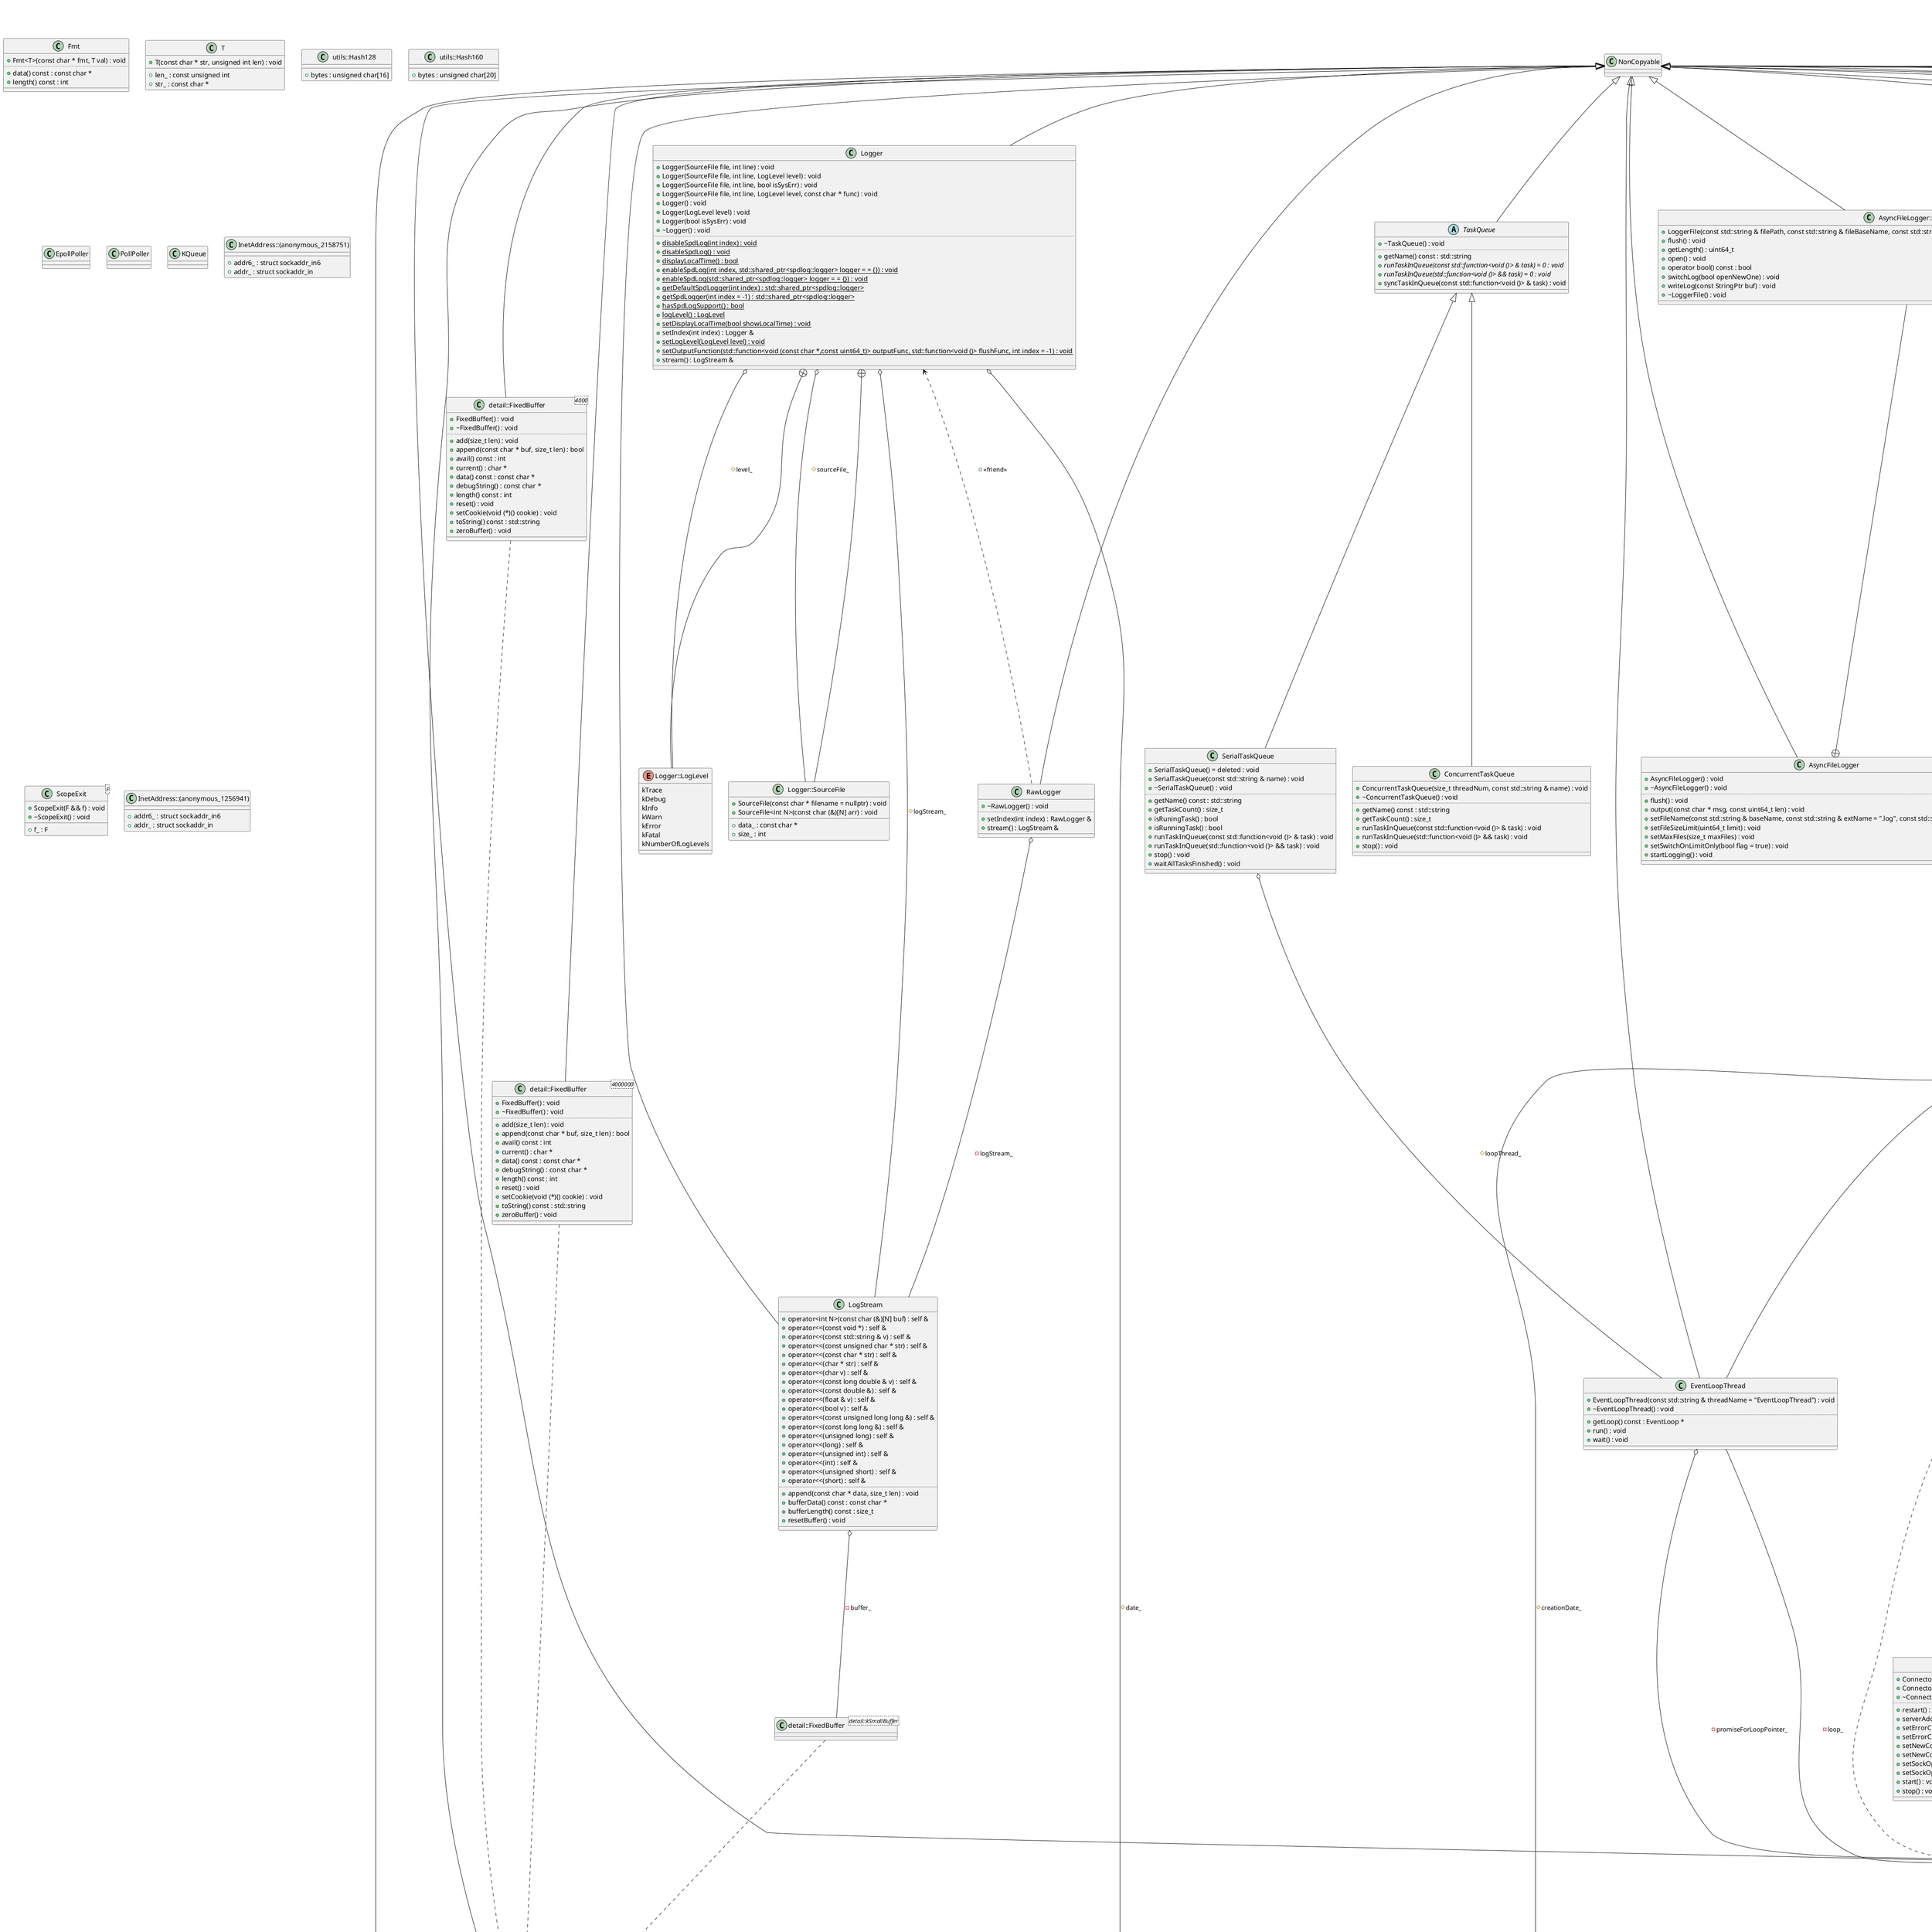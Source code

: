 @startuml
title trantor class diagram
class "NonCopyable" as C_0009278591901947957509
class C_0009278591901947957509 {
__
}
class "Date" as C_0016256073857958609234
class C_0016256073857958609234 {
+Date() : void
+Date(int64_t microSec) : void
+Date(unsigned int year, unsigned int month, unsigned int day, unsigned int hour = 0, unsigned int minute = 0, unsigned int second = 0, unsigned int microSecond = 0) : void
+~Date() : void
..
+operator!=(const Date & date) const : bool
+operator<(const Date & date) const : bool
+operator<=(const Date & date) const : bool
+operator==(const Date & date) const : bool
+operator>(const Date & date) const : bool
+operator>=(const Date & date) const : bool
..
+after(double second) const : const Date
{static} +date() : const Date
{static} +fromDbString(const std::string & datetime) : Date
{static} +fromDbStringLocal(const std::string & datetime) : Date
+isSameSecond(const Date & date) const : bool
+microSecondsSinceEpoch() const : int64_t
{static} +now() : const Date
+roundDay() const : const Date
+roundSecond() const : const Date
+secondsSinceEpoch() const : int64_t
+swap(Date & that) : void
{static} +timezoneOffset() : int64_t
+tmStruct() const : struct tm
+toCustomFormattedString(const std::string & fmtStr, bool showMicroseconds = false) const : std::string
+toCustomFormattedString(const std::string & fmtStr, char * str, size_t len) const : void
+toCustomFormattedStringLocal(const std::string & fmtStr, bool showMicroseconds = false) const : std::string
+toCustomedFormattedString(const std::string & fmtStr, bool showMicroseconds = false) const : std::string
+toCustomedFormattedString(const std::string & fmtStr, char * str, size_t len) const : void
+toCustomedFormattedStringLocal(const std::string & fmtStr, bool showMicroseconds = false) const : std::string
+toDbString() const : std::string
+toDbStringLocal() const : std::string
+toFormattedString(bool showMicroseconds) const : std::string
+toFormattedStringLocal(bool showMicroseconds) const : std::string
__
}
class "MpscQueue<T>" as C_0007301337479226923192
class C_0007301337479226923192 {
+MpscQueue() : void
+~MpscQueue() : void
..
+dequeue(T & output) : bool
+empty() : bool
+enqueue(T && input) : void
+enqueue(const T & input) : void
__
}
class "MpscQueue::BufferNode" as C_0001789613096673369130
class C_0001789613096673369130 {
+BufferNode() = default : void
+BufferNode(const T & data) : void
+BufferNode(T && data) : void
__
+dataPtr_ : T *
+next_ : std::atomic<BufferNode *>
}
class "MpscQueue<std::function<void()>>" as C_0017485969336261287282
class C_0017485969336261287282 {
__
}
class "EventLoop" as C_0011121046198641787995
class C_0011121046198641787995 {
+EventLoop() : void
+~EventLoop() : void
..
+assertInLoopThread() : void
{static} +getEventLoopOfCurrentThread() : EventLoop *
+index() : size_t
+invalidateTimer(TimerId id) : void
+isCallingFunctions() : bool
+isInLoopThread() const : bool
+isRunning() : bool
+loop() : void
+moveToCurrentThread() : void
+queueInLoop(const Func & f) : void
+queueInLoop(Func && f) : void
+quit() : void
+removeChannel(Channel * chl) : void
+resetAfterFork() : void
+resetTimerQueue() : void
+runAfter(const std::chrono::duration<double> & delay, const Func & cb) : TimerId
+runAfter(const std::chrono::duration<double> & delay, Func && cb) : TimerId
+runAfter(double delay, Func && cb) : TimerId
+runAfter(double delay, const Func & cb) : TimerId
+runAt(const Date & time, Func && cb) : TimerId
+runAt(const Date & time, const Func & cb) : TimerId
+runEvery(double interval, const Func & cb) : TimerId
+runEvery(const std::chrono::duration<double> & interval, Func && cb) : TimerId
+runEvery(const std::chrono::duration<double> & interval, const Func & cb) : TimerId
+runEvery(double interval, Func && cb) : TimerId
+runInLoop<Functor>(Functor && f) : void
+runOnQuit(Func && cb) : void
+runOnQuit(const Func & cb) : void
+setIndex(size_t index) : void
+updateChannel(Channel * chl) : void
__
}
class "detail::FixedBuffer<int SIZE>" as C_0000891149182206539142
class C_0000891149182206539142 {
+FixedBuffer() : void
+~FixedBuffer() : void
..
+add(size_t len) : void
+append(const char * buf, size_t len) : bool
+avail() const : int
+current() : char *
+data() const : const char *
+debugString() : const char *
+length() const : int
+reset() : void
+setCookie(void (*)() cookie) : void
+toString() const : std::string
+zeroBuffer() : void
__
}
class "detail::FixedBuffer<detail::kSmallBuffer>" as C_0004080333220803125488
class C_0004080333220803125488 {
__
}
class "detail::FixedBuffer<4000>" as C_0014033977001176670049
class C_0014033977001176670049 {
+FixedBuffer() : void
+~FixedBuffer() : void
..
+add(size_t len) : void
+append(const char * buf, size_t len) : bool
+avail() const : int
+current() : char *
+data() const : const char *
+debugString() : const char *
+length() const : int
+reset() : void
+setCookie(void (*)() cookie) : void
+toString() const : std::string
+zeroBuffer() : void
__
}
class "detail::FixedBuffer<4000000>" as C_0008339826881298183446
class C_0008339826881298183446 {
+FixedBuffer() : void
+~FixedBuffer() : void
..
+add(size_t len) : void
+append(const char * buf, size_t len) : bool
+avail() const : int
+current() : char *
+data() const : const char *
+debugString() : const char *
+length() const : int
+reset() : void
+setCookie(void (*)() cookie) : void
+toString() const : std::string
+zeroBuffer() : void
__
}
class "LogStream" as C_0015445520160522602000
class C_0015445520160522602000 {
+operator<int N>(const char (&)[N] buf) : self &
+operator<<(const void *) : self &
+operator<<(const std::string & v) : self &
+operator<<(const unsigned char * str) : self &
+operator<<(const char * str) : self &
+operator<<(char * str) : self &
+operator<<(char v) : self &
+operator<<(const long double & v) : self &
+operator<<(const double &) : self &
+operator<<(float & v) : self &
+operator<<(bool v) : self &
+operator<<(const unsigned long long &) : self &
+operator<<(const long long &) : self &
+operator<<(unsigned long) : self &
+operator<<(long) : self &
+operator<<(unsigned int) : self &
+operator<<(int) : self &
+operator<<(unsigned short) : self &
+operator<<(short) : self &
..
+append(const char * data, size_t len) : void
+bufferData() const : const char *
+bufferLength() const : size_t
+resetBuffer() : void
__
}
class "Fmt" as C_0017055124017863189579
class C_0017055124017863189579 {
+Fmt<T>(const char * fmt, T val) : void
..
+data() const : const char *
+length() const : int
__
}
class "Logger" as C_0016430023939778113715
class C_0016430023939778113715 {
+Logger(SourceFile file, int line) : void
+Logger(SourceFile file, int line, LogLevel level) : void
+Logger(SourceFile file, int line, bool isSysErr) : void
+Logger(SourceFile file, int line, LogLevel level, const char * func) : void
+Logger() : void
+Logger(LogLevel level) : void
+Logger(bool isSysErr) : void
+~Logger() : void
..
{static} +disableSpdLog(int index) : void
{static} +disableSpdLog() : void
{static} +displayLocalTime() : bool
{static} +enableSpdLog(int index, std::shared_ptr<spdlog::logger> logger = = {}) : void
{static} +enableSpdLog(std::shared_ptr<spdlog::logger> logger = = {}) : void
{static} +getDefaultSpdLogger(int index) : std::shared_ptr<spdlog::logger>
{static} +getSpdLogger(int index = -1) : std::shared_ptr<spdlog::logger>
{static} +hasSpdLogSupport() : bool
{static} +logLevel() : LogLevel
{static} +setDisplayLocalTime(bool showLocalTime) : void
+setIndex(int index) : Logger &
{static} +setLogLevel(LogLevel level) : void
{static} +setOutputFunction(std::function<void (const char *,const uint64_t)> outputFunc, std::function<void ()> flushFunc, int index = -1) : void
+stream() : LogStream &
__
}
enum "Logger::LogLevel" as C_0017050270724969506368
enum C_0017050270724969506368 {
kTrace
kDebug
kInfo
kWarn
kError
kFatal
kNumberOfLogLevels
}
class "Logger::SourceFile" as C_0007832646378742452368
class C_0007832646378742452368 {
+SourceFile(const char * filename = nullptr) : void
+SourceFile<int N>(const char (&)[N] arr) : void
__
+data_ : const char *
+size_ : int
}
class "RawLogger" as C_0005731444726335351425
class C_0005731444726335351425 {
+~RawLogger() : void
..
+setIndex(int index) : RawLogger &
+stream() : LogStream &
__
}
class "TimingWheel" as C_0007715726745416538447
class C_0007715726745416538447 {
+TimingWheel(EventLoop * loop, size_t maxTimeout, float ticksInterval = 1.0, size_t bucketsNumPerWheel = 100) : void
+~TimingWheel() : void
..
+getLoop() : EventLoop *
+insertEntry(size_t delay, EntryPtr entryPtr) : void
+insertEntryInloop(size_t delay, EntryPtr entryPtr) : void
__
}
class "TimingWheel::CallbackEntry" as C_0016109918494445555553
class C_0016109918494445555553 {
+CallbackEntry(std::function<void ()> cb) : void
+~CallbackEntry() : void
__
}
class "Poller" as C_0002400273203183077136
class C_0002400273203183077136 {
__
}
class "TimerQueue" as C_0004859200761461552810
class C_0004859200761461552810 {
__
}
class "Channel" as C_0006117526629196852195
class C_0006117526629196852195 {
__
}
abstract "TaskQueue" as C_0005478985967983820353
abstract C_0005478985967983820353 {
+~TaskQueue() : void
..
+getName() const : std::string
{abstract} +runTaskInQueue(const std::function<void ()> & task) = 0 : void
{abstract} +runTaskInQueue(std::function<void ()> && task) = 0 : void
+syncTaskInQueue(const std::function<void ()> & task) : void
__
}
class "EventLoopThread" as C_0010244900171882959669
class C_0010244900171882959669 {
+EventLoopThread(const std::string & threadName = "EventLoopThread") : void
+~EventLoopThread() : void
..
+getLoop() const : EventLoop *
+run() : void
+wait() : void
__
}
class "SerialTaskQueue" as C_0005072249079753545589
class C_0005072249079753545589 {
+SerialTaskQueue() = deleted : void
+SerialTaskQueue(const std::string & name) : void
+~SerialTaskQueue() : void
..
+getName() const : std::string
+getTaskCount() : size_t
+isRuningTask() : bool
+isRunningTask() : bool
+runTaskInQueue(const std::function<void ()> & task) : void
+runTaskInQueue(std::function<void ()> && task) : void
+stop() : void
+waitAllTasksFinished() : void
__
}
class "T" as C_0003155623075594747331
class C_0003155623075594747331 {
+T(const char * str, unsigned int len) : void
__
+len_ : const unsigned int
+str_ : const char *
}
class "AsyncFileLogger" as C_0005041486034051408782
class C_0005041486034051408782 {
+AsyncFileLogger() : void
+~AsyncFileLogger() : void
..
+flush() : void
+output(const char * msg, const uint64_t len) : void
+setFileName(const std::string & baseName, const std::string & extName = ".log", const std::string & path = "./") : void
+setFileSizeLimit(uint64_t limit) : void
+setMaxFiles(size_t maxFiles) : void
+setSwitchOnLimitOnly(bool flag = true) : void
+startLogging() : void
__
}
class "AsyncFileLogger::LoggerFile" as C_0011625908326420329916
class C_0011625908326420329916 {
+LoggerFile(const std::string & filePath, const std::string & fileBaseName, const std::string & fileExtName, bool switchOnLimitOnly = false, size_t maxFiles = 0) : void
+flush() : void
+getLength() : uint64_t
+open() : void
+operator bool() const : bool
+switchLog(bool openNewOne) : void
+writeLog(const StringPtr buf) : void
+~LoggerFile() : void
__
}
class "utils::Hash128" as C_0009332754279161351007
class C_0009332754279161351007 {
__
+bytes : unsigned char[16]
}
class "utils::Hash160" as C_0008128739390231440735
class C_0008128739390231440735 {
__
+bytes : unsigned char[20]
}
class "utils::Hash256" as C_0000646053862248228653
class C_0000646053862248228653 {
__
+bytes : unsigned char[32]
}
class "utils::RngState" as C_0001562532685705187761
class C_0001562532685705187761 {
__
+counter : uint64_t
+prev : Hash256
+secret : Hash256
+time : int64_t
}
class "ConcurrentTaskQueue" as C_0002360810195425163699
class C_0002360810195425163699 {
+ConcurrentTaskQueue(size_t threadNum, const std::string & name) : void
+~ConcurrentTaskQueue() : void
..
+getName() const : std::string
+getTaskCount() : size_t
+runTaskInQueue(const std::function<void ()> & task) : void
+runTaskInQueue(std::function<void ()> && task) : void
+stop() : void
__
}
class "MsgBuffer" as C_0010315960162156298814
class C_0010315960162156298814 {
+MsgBuffer(size_t len = kBufferDefaultLength) : void
..
+operator[](size_t offset) const : const char &
+operator[](size_t offset) : char &
..
+addInFront(const char * buf, size_t len) : void
+addInFrontInt16(const uint16_t s) : void
+addInFrontInt32(const uint32_t i) : void
+addInFrontInt64(const uint64_t l) : void
+addInFrontInt8(const uint8_t b) : void
+append<int N>(const char (&)[N] buf) : void
+append(const std::string & buf) : void
+append(const char * buf, size_t len) : void
+append(const MsgBuffer & buf) : void
+appendInt16(const uint16_t s) : void
+appendInt32(const uint32_t i) : void
+appendInt64(const uint64_t l) : void
+appendInt8(const uint8_t b) : void
+beginWrite() const : const char *
+beginWrite() : char *
+ensureWritableBytes(size_t len) : void
+findCRLF() const : const char *
+hasWritten(size_t len) : void
+peek() const : const char *
+peekInt16() const : uint16_t
+peekInt32() const : uint32_t
+peekInt64() const : uint64_t
+peekInt8() const : uint8_t
+read(size_t len) : std::string
+readFd(int fd, int * retErrno) : ssize_t
+readInt16() : uint16_t
+readInt32() : uint32_t
+readInt64() : uint64_t
+readInt8() : uint8_t
+readableBytes() const : size_t
+retrieve(size_t len) : void
+retrieveAll() : void
+retrieveUntil(const char * end) : void
+swap(MsgBuffer & buf) noexcept : void
+unwrite(size_t offset) : void
+writableBytes() const : size_t
__
}
class "EventLoopThreadPool" as C_0016488282727991796474
class C_0016488282727991796474 {
+EventLoopThreadPool() = deleted : void
+EventLoopThreadPool(size_t threadNum, const std::string & name = "EventLoopThreadPool") : void
..
+getLoop(size_t id) : EventLoop *
+getLoops() const : std::vector<EventLoop *>
+getNextLoop() : EventLoop *
+size() : size_t
+start() : void
+wait() : void
__
}
class "InetAddress" as C_0015178723681693133804
class C_0015178723681693133804 {
+InetAddress(uint16_t port = 0, bool loopbackOnly = false, bool ipv6 = false) : void
+InetAddress(const std::string & ip, uint16_t port, bool ipv6 = false) : void
+InetAddress(const struct sockaddr_in & addr) : void
+InetAddress(const struct sockaddr_in6 & addr) : void
..
+family() const : sa_family_t
+getSockAddr() const : const struct sockaddr *
+ip6NetEndian() const : const uint32_t *
+ipNetEndian() const : uint32_t
+isIntranetIp() const : bool
+isIpV6() const : bool
+isLoopbackIp() const : bool
+isUnspecified() const : bool
+portNetEndian() const : uint16_t
+setPortNetEndian(uint16_t port) : void
+setSockAddrInet6(const struct sockaddr_in6 & addr6) : void
+toIp() const : std::string
+toIpNetEndian() const : std::string
+toIpPort() const : std::string
+toIpPortNetEndian() const : std::string
+toPort() const : uint16_t
__
}
class "InetAddress::()" as C_0005384201351303373641
class C_0005384201351303373641 {
__
+addr6_ : struct sockaddr_in6
+addr_ : struct sockaddr_in
}
enum "SSLError" as C_0003473961504128027226
enum C_0003473961504128027226 {
kSSLHandshakeError
kSSLInvalidCertificate
kSSLProtocolError
}
abstract "Certificate" as C_0013283180303064955754
abstract C_0013283180303064955754 {
+~Certificate() = default : void
..
{abstract} +pem() const = 0 : std::string
{abstract} +sha1Fingerprint() const = 0 : std::string
{abstract} +sha256Fingerprint() const = 0 : std::string
__
}
class "TLSPolicy" as C_0016802962249950978267
class C_0016802962249950978267 {
{static} +defaultClientPolicy(const std::string & hostname = "") : std::shared_ptr<TLSPolicy>
{static} +defaultServerPolicy(const std::string & certPath, const std::string & keyPath) : std::shared_ptr<TLSPolicy>
+getAllowBrokenChain() const : bool
+getAlpnProtocols() : const std::vector<std::string> &
+getAlpnProtocols() const : const std::vector<std::string> &
+getCaPath() const : const std::string &
+getCertPath() const : const std::string &
+getConfCmds() const : const std::vector<std::pair<std::string,std::string>> &
+getHostname() const : const std::string &
+getKeyPath() const : const std::string &
+getUseOldTLS() const : bool
+getUseSystemCertStore() const : bool
+getValidate() const : bool
+setAllowBrokenChain(bool allow) : TLSPolicy &
+setAlpnProtocols(std::vector<std::string> && alpnProtocols) : TLSPolicy &
+setAlpnProtocols(const std::vector<std::string> & alpnProtocols) : TLSPolicy &
+setCaPath(const std::string & caPath) : TLSPolicy &
+setCertPath(const std::string & certPath) : TLSPolicy &
+setConfCmds(const std::vector<std::pair<std::string,std::string>> & sslConfCmds) : TLSPolicy &
+setHostname(const std::string & hostname) : TLSPolicy &
+setKeyPath(const std::string & keyPath) : TLSPolicy &
+setUseOldTLS(bool useOldTLS) : TLSPolicy &
+setUseSystemCertStore(bool useSystemCertStore) : TLSPolicy &
+setValidate(bool enable) : TLSPolicy &
__
}
abstract "AsyncStream" as C_0015660495714344065853
abstract C_0015660495714344065853 {
+~AsyncStream() = default : void
..
{abstract} +close() = 0 : void
{abstract} +send(const char * data, size_t len) = 0 : bool
+send(const std::string & data) : bool
__
}
abstract "TcpConnection" as C_0017844999456800716210
abstract C_0017844999456800716210 {
+TcpConnection() = default : void
+~TcpConnection() : void
..
{abstract} +applicationProtocol() const = 0 : std::string
{abstract} +bytesReceived() const = 0 : size_t
{abstract} +bytesSent() const = 0 : size_t
+clearContext() : void
{abstract} +connectDestroyed() = 0 : void
{abstract} +connectEstablished() = 0 : void
{abstract} +connected() const = 0 : bool
{abstract} +disconnected() const = 0 : bool
{abstract} +enableKickingOff(size_t timeout, const std::shared_ptr<TimingWheel> & timingWheel) = 0 : void
{abstract} +forceClose() = 0 : void
+getContext<T>() const : std::shared_ptr<T>
{abstract} +getLoop() = 0 : EventLoop *
{abstract} +getRecvBuffer() = 0 : MsgBuffer *
+hasContext() const : bool
{abstract} +isKeepAlive() = 0 : bool
{abstract} +isSSLConnection() const = 0 : bool
{abstract} +keepAlive() = 0 : void
{abstract} +localAddr() const = 0 : const InetAddress &
{abstract} +peerAddr() const = 0 : const InetAddress &
{abstract} +peerCertificate() const = 0 : CertificatePtr
{abstract} +send(const char * msg, size_t len) = 0 : void
{abstract} +send(const void * msg, size_t len) = 0 : void
{abstract} +send(const std::string & msg) = 0 : void
{abstract} +send(std::string && msg) = 0 : void
{abstract} +send(const std::shared_ptr<MsgBuffer> & msgPtr) = 0 : void
{abstract} +send(const std::shared_ptr<std::string> & msgPtr) = 0 : void
{abstract} +send(MsgBuffer && buffer) = 0 : void
{abstract} +send(const MsgBuffer & buffer) = 0 : void
{abstract} +sendAsyncStream(bool disableKickoff = false) = 0 : AsyncStreamPtr
{abstract} +sendFile(const char * fileName, long long offset = 0, long long length = 0) = 0 : void
{abstract} +sendFile(const wchar_t * fileName, long long offset = 0, long long length = 0) = 0 : void
{abstract} +sendStream(std::function<std::size_t (char *,std::size_t)> callback) = 0 : void
+setCloseCallback(CloseCallback && cb) : void
+setCloseCallback(const CloseCallback & cb) : void
+setConnectionCallback(ConnectionCallback && cb) : void
+setConnectionCallback(const ConnectionCallback & cb) : void
+setContext(std::shared_ptr<void> && context) : void
+setContext(const std::shared_ptr<void> & context) : void
{abstract} +setHighWaterMarkCallback(const HighWaterMarkCallback & cb, size_t markLen) = 0 : void
+setRecvMsgCallback(const RecvMessageCallback & cb) : void
+setRecvMsgCallback(RecvMessageCallback && cb) : void
+setSSLErrorCallback(const SSLErrorCallback & cb) : void
+setSSLErrorCallback(SSLErrorCallback && cb) : void
{abstract} +setTcpNoDelay(bool on) = 0 : void
+setValidationPolicy(TLSPolicy && policy) : void
+setWriteCompleteCallback(const WriteCompleteCallback & cb) : void
+setWriteCompleteCallback(WriteCompleteCallback && cb) : void
{abstract} +shutdown() = 0 : void
{abstract} +sniName() const = 0 : std::string
+startClientEncryption(std::function<void (const TcpConnectionPtr &)> && callback, bool useOldTLS = false, bool validateCert = true, const std::string & hostname = "", const std::vector<std::pair<std::string,std::string>> & sslConfCmds = =
            {}) : void
{abstract} +startEncryption(TLSPolicyPtr policy, bool isServer, std::function<void (const TcpConnectionPtr &)> upgradeCallback = nullptr) = 0 : void
__
}
class "TcpServer" as C_0011385364022086294320
class C_0011385364022086294320 {
+TcpServer(EventLoop * loop, const InetAddress & address, std::string name, bool reUseAddr = true, bool reUsePort = true) : void
+~TcpServer() : void
..
+address() const : const InetAddress &
+enableSSL(TLSPolicyPtr policy) : void
+enableSSL(const std::string & certPath, const std::string & keyPath, bool useOldTLS = false, const std::vector<std::pair<std::string,std::string>> & sslConfCmds = =
            {}, const std::string & caPath = "") : void
+getIoLoops() const : std::vector<EventLoop *>
+getLoop() const : EventLoop *
+ipPort() const : std::string
+kickoffIdleConnections(size_t timeout) : void
+name() const : const std::string &
+reloadSSL() : void
+setAfterAcceptSockOptCallback(SockOptCallback cb) : void
+setBeforeListenSockOptCallback(SockOptCallback cb) : void
+setConnectionCallback(ConnectionCallback && cb) : void
+setConnectionCallback(const ConnectionCallback & cb) : void
+setIoLoopNum(size_t num) : void
+setIoLoopThreadPool(const std::shared_ptr<EventLoopThreadPool> & pool) : void
+setIoLoops(const std::vector<EventLoop *> & ioLoops) : void
+setRecvMessageCallback(RecvMessageCallback && cb) : void
+setRecvMessageCallback(const RecvMessageCallback & cb) : void
+setWriteCompleteCallback(WriteCompleteCallback && cb) : void
+setWriteCompleteCallback(const WriteCompleteCallback & cb) : void
+start() : void
+stop() : void
__
}
class "TcpServer::IgnoreSigPipe" as C_0011916501769208528402
class C_0011916501769208528402 {
+IgnoreSigPipe() : void
__
}
class "Socket" as C_0007768199778456638812
class C_0007768199778456638812 {
+Socket(int sockfd) : void
+~Socket() : void
..
+accept(InetAddress * peeraddr) : int
+bindAddress(const InetAddress & localaddr) : void
+closeWrite() : void
{static} +connect(int sockfd, const InetAddress & addr) : int
{static} +createNonblockingSocketOrDie(int family) : int
+fd() : int
{static} +getLocalAddr(int sockfd) : struct sockaddr_in6
{static} +getPeerAddr(int sockfd) : struct sockaddr_in6
{static} +getSocketError(int sockfd) : int
+getSocketError() : int
{static} +isSelfConnect(int sockfd) : bool
+listen() : void
+read(char * buffer, uint64_t len) : int
+setKeepAlive(bool on) : void
{static} +setNonBlockAndCloseOnExec(int sockfd) : void
+setReuseAddr(bool on) : void
+setReusePort(bool on) : void
+setTcpNoDelay(bool on) : void
__
}
class "Acceptor" as C_0001479093537442210058
class C_0001479093537442210058 {
+Acceptor(EventLoop * loop, const InetAddress & addr, bool reUseAddr = true, bool reUsePort = true) : void
+~Acceptor() : void
..
+addr() const : const InetAddress &
+listen() : void
+setAfterAcceptSockOptCallback(AcceptorSockOptCallback cb) : void
+setBeforeListenSockOptCallback(AcceptorSockOptCallback cb) : void
+setNewConnectionCallback(const NewConnectionCallback & cb) : void
__
}
abstract "TLSProvider" as C_0003712324979007602731
abstract C_0003712324979007602731 {
+TLSProvider(TcpConnection * conn, TLSPolicyPtr policy, SSLContextPtr ctx) : void
+~TLSProvider() = default : void
..
+appendToWriteBuffer(const char * ptr, size_t size) : void
+applicationProtocol() const : const std::string &
{abstract} +close() = 0 : void
+getBufferedData() : MsgBuffer &
+getRecvBuffer() : MsgBuffer &
+peerCertificate() const : const CertificatePtr &
{abstract} +recvData(MsgBuffer * buffer) = 0 : void
+sendBufferedData() : bool
{abstract} +sendData(const char * ptr, size_t size) = 0 : ssize_t
+setCloseCallback(CloseCallback cb) : void
+setErrorCallback(ErrorCallback cb) : void
+setHandshakeCallback(HandshakeCallback cb) : void
+setMessageCallback(MessageCallback cb) : void
+setWriteCallback(WriteCallback cb) : void
+sniName() const : const std::string &
{abstract} +startEncryption() = 0 : void
__
}
abstract "BufferNode" as C_0000484423459025193826
abstract C_0000484423459025193826 {
+~BufferNode() = default : void
..
+append(const char *, size_t) : void
+available() const : bool
+done() : void
{abstract} +getData(const char *& data, size_t & len) = 0 : void
+getFd() const : int
+isAsync() const : bool
+isFile() const : bool
+isStream() const : bool
{static} +newAsyncStreamBufferNode() : BufferNodePtr
{static} +newFileBufferNode(const char * fileName, long long offset, long long length) : BufferNodePtr
{static} +newMemBufferNode() : BufferNodePtr
{static} +newStreamBufferNode(StreamCallback && cb) : BufferNodePtr
{abstract} +remainingBytes() const = 0 : long long
{abstract} +retrieve(size_t len) = 0 : void
__
}
class "TcpConnectionImpl" as C_0007366076114194714852
class C_0007366076114194714852 {
+TcpConnectionImpl(EventLoop * loop, int socketfd, const InetAddress & localAddr, const InetAddress & peerAddr, TLSPolicyPtr policy = nullptr, SSLContextPtr ctx = nullptr) : void
+~TcpConnectionImpl() : void
..
+applicationProtocol() const : std::string
+bytesReceived() const : size_t
+bytesSent() const : size_t
+connectDestroyed() : void
+connectEstablished() : void
+connected() const : bool
+disconnected() const : bool
+enableKickingOff(size_t timeout, const std::shared_ptr<TimingWheel> & timingWheel) : void
+forceClose() : void
+getLoop() : EventLoop *
+getRecvBuffer() : MsgBuffer *
+isKeepAlive() : bool
+isSSLConnection() const : bool
+keepAlive() : void
+localAddr() const : const InetAddress &
+peerAddr() const : const InetAddress &
+peerCertificate() const : CertificatePtr
+send(const void * msg, size_t len) : void
+send(const std::string & msg) : void
+send(std::string && msg) : void
+send(const MsgBuffer & buffer) : void
+send(MsgBuffer && buffer) : void
+send(const std::shared_ptr<std::string> & msgPtr) : void
+send(const std::shared_ptr<MsgBuffer> & msgPtr) : void
+send(const char * msg, size_t len) : void
+sendAsyncStream(bool disableKickoff) : AsyncStreamPtr
+sendFile(const char * fileName, long long offset, long long length) : void
+sendFile(const wchar_t * fileName, long long offset, long long length) : void
+sendStream(std::function<std::size_t (char *,std::size_t)> callback) : void
+setHighWaterMarkCallback(const HighWaterMarkCallback & cb, size_t markLen) : void
+setTcpNoDelay(bool on) : void
+shutdown() : void
+sniName() const : std::string
+startEncryption(TLSPolicyPtr policy, bool isServer, std::function<void (const TcpConnectionPtr &)> upgradeCallback) : void
__
}
class "TcpConnectionImpl::KickoffEntry" as C_0018135163554749066073
class C_0018135163554749066073 {
+KickoffEntry(const std::weak_ptr<TcpConnection> & conn) : void
+reset() : void
+~KickoffEntry() : void
__
}
enum "TcpConnectionImpl::ConnStatus" as C_0013818794706755929803
enum C_0013818794706755929803 {
Disconnected
Connecting
Connected
Disconnecting
}
class "EpollPoller" as C_0002358328527430634934
class C_0002358328527430634934 {
__
}
class "SSLContext" as C_0005008858431116647593
class C_0005008858431116647593 {
__
}
class "PollPoller" as C_0005296074009893140189
class C_0005296074009893140189 {
__
}
class "TcpClient" as C_0009250936088729533450
class C_0009250936088729533450 {
__
}
class "KQueue" as C_0012237386715174947101
class C_0012237386715174947101 {
__
}
class "InetAddress::(anonymous_2158751)" as C_0002527570584807094232
class C_0002527570584807094232 {
__
+addr6_ : struct sockaddr_in6
+addr_ : struct sockaddr_in
}
class "TcpClient::IgnoreSigPipe" as C_0010231268558644568352
class C_0010231268558644568352 {
+IgnoreSigPipe() : void
__
}
class "Connector" as C_0013648347674017210592
class C_0013648347674017210592 {
+Connector(EventLoop * loop, const InetAddress & addr, bool retry = true) : void
+Connector(EventLoop * loop, InetAddress && addr, bool retry = true) : void
+~Connector() : void
..
+restart() : void
+serverAddress() const : const InetAddress &
+setErrorCallback(const ConnectionErrorCallback & cb) : void
+setErrorCallback(ConnectionErrorCallback && cb) : void
+setNewConnectionCallback(const NewConnectionCallback & cb) : void
+setNewConnectionCallback(NewConnectionCallback && cb) : void
+setSockOptCallback(const SockOptCallback & cb) : void
+setSockOptCallback(SockOptCallback && cb) : void
+start() : void
+stop() : void
__
}
enum "Connector::Status" as C_0000007857573361393299
enum C_0000007857573361393299 {
Disconnected
Connecting
Connected
}
class "Timer" as C_0016211802203438081308
class C_0016211802203438081308 {
+Timer(const TimerCallback & cb, const TimePoint & when, const TimeInterval & interval) : void
+Timer(TimerCallback && cb, const TimePoint & when, const TimeInterval & interval) : void
+~Timer() : void
..
+operator<(const Timer & t) const : bool
+operator>(const Timer & t) const : bool
..
+id() : TimerId
+isRepeat() : bool
+restart(const TimePoint & now) : void
+run() const : void
+when() const : const TimePoint &
__
}
class "TimerPtrComparer" as C_0001258725769384817912
class C_0001258725769384817912 {
+operator()(const TimerPtr & x, const TimerPtr & y) const : bool
__
}
class "ScopeExit<F>" as C_0000209186943288705876
class C_0000209186943288705876 {
+ScopeExit(F && f) : void
+~ScopeExit() : void
__
+f_ : F
}
class "InetAddress::(anonymous_1256941)" as C_0012331862126654308233
class C_0012331862126654308233 {
__
+addr6_ : struct sockaddr_in6
+addr_ : struct sockaddr_in
}
C_0007301337479226923192 --> C_0001789613096673369130 : -head_
C_0007301337479226923192 --> C_0001789613096673369130 : -tail_
C_0009278591901947957509 <|-- C_0007301337479226923192
C_0001789613096673369130 --+ C_0007301337479226923192
C_0001789613096673369130 --> C_0001789613096673369130 : +next_
C_0017485969336261287282 ..|> C_0007301337479226923192
C_0011121046198641787995 ..> C_0016256073857958609234
C_0011121046198641787995 o-- C_0002400273203183077136 : -poller_
C_0011121046198641787995 --> C_0006117526629196852195 : -activeChannels_
C_0011121046198641787995 --> C_0006117526629196852195 : -currentActiveChannel_
C_0011121046198641787995 o-- C_0017485969336261287282 : -funcs_
C_0011121046198641787995 o-- C_0004859200761461552810 : -timerQueue_
C_0011121046198641787995 o-- C_0017485969336261287282 : -funcsOnQuit_
C_0011121046198641787995 o-- C_0006117526629196852195 : -wakeupChannelPtr_
C_0011121046198641787995 --> C_0011121046198641787995 : -threadLocalLoopPtr_
C_0009278591901947957509 <|-- C_0011121046198641787995
C_0009278591901947957509 <|-- C_0000891149182206539142
C_0004080333220803125488 ..|> C_0000891149182206539142
C_0009278591901947957509 <|-- C_0014033977001176670049
C_0014033977001176670049 ..|> C_0000891149182206539142
C_0009278591901947957509 <|-- C_0008339826881298183446
C_0008339826881298183446 ..|> C_0000891149182206539142
C_0015445520160522602000 o-- C_0004080333220803125488 : -buffer_
C_0009278591901947957509 <|-- C_0015445520160522602000
C_0016430023939778113715 o-- C_0015445520160522602000 : #logStream_
C_0016430023939778113715 o-- C_0016256073857958609234 : #date_
C_0016430023939778113715 o-- C_0007832646378742452368 : #sourceFile_
C_0016430023939778113715 o-- C_0017050270724969506368 : #level_
C_0016430023939778113715 <.. C_0005731444726335351425 : +<<friend>>
C_0009278591901947957509 <|-- C_0016430023939778113715
C_0017050270724969506368 --+ C_0016430023939778113715
C_0007832646378742452368 --+ C_0016430023939778113715
C_0005731444726335351425 o-- C_0015445520160522602000 : -logStream_
C_0009278591901947957509 <|-- C_0005731444726335351425
C_0007715726745416538447 --> C_0011121046198641787995 : -loop_
C_0016109918494445555553 --+ C_0007715726745416538447
C_0009278591901947957509 <|-- C_0005478985967983820353
C_0010244900171882959669 --> C_0011121046198641787995 : -loop_
C_0010244900171882959669 o-- C_0011121046198641787995 : -promiseForLoopPointer_
C_0009278591901947957509 <|-- C_0010244900171882959669
C_0005072249079753545589 o-- C_0010244900171882959669 : #loopThread_
C_0005478985967983820353 <|-- C_0005072249079753545589
C_0009278591901947957509 <|-- C_0005041486034051408782
C_0011625908326420329916 --+ C_0005041486034051408782
C_0011625908326420329916 o-- C_0016256073857958609234 : #creationDate_
C_0009278591901947957509 <|-- C_0011625908326420329916
C_0001562532685705187761 o-- C_0000646053862248228653 : +secret
C_0001562532685705187761 o-- C_0000646053862248228653 : +prev
C_0005478985967983820353 <|-- C_0002360810195425163699
C_0016488282727991796474 ..> C_0011121046198641787995
C_0016488282727991796474 o-- C_0010244900171882959669 : -loopThreadVector_
C_0009278591901947957509 <|-- C_0016488282727991796474
C_0015178723681693133804 o-- C_0005384201351303373641
C_0009278591901947957509 <|-- C_0015660495714344065853
C_0017844999456800716210 ..> C_0015660495714344065853
C_0017844999456800716210 ..> C_0015178723681693133804
C_0017844999456800716210 ..> C_0011121046198641787995
C_0017844999456800716210 ..> C_0013283180303064955754
C_0017844999456800716210 ..> C_0003473961504128027226
C_0017844999456800716210 ..> C_0007715726745416538447
C_0017844999456800716210 --> C_0017844999456800716210 : #recvMsgCallback_
C_0017844999456800716210 --> C_0010315960162156298814 : #recvMsgCallback_
C_0017844999456800716210 --> C_0017844999456800716210 : #connectionCallback_
C_0017844999456800716210 --> C_0017844999456800716210 : #closeCallback_
C_0017844999456800716210 --> C_0017844999456800716210 : #writeCompleteCallback_
C_0017844999456800716210 --> C_0017844999456800716210 : #highWaterMarkCallback_
C_0017844999456800716210 ..> C_0003473961504128027226 : #sslErrorCallback_
C_0017844999456800716210 o-- C_0016802962249950978267 : #tlsPolicy_
C_0017844999456800716210 <.. C_0009250936088729533450 : +<<friend>>
C_0017844999456800716210 <.. C_0007366076114194714852 : +<<friend>>
C_0017844999456800716210 <.. C_0011385364022086294320 : +<<friend>>
C_0011385364022086294320 ..> C_0015178723681693133804
C_0011385364022086294320 --> C_0011121046198641787995 : -loop_
C_0011385364022086294320 o-- C_0001479093537442210058 : -acceptorPtr_
C_0011385364022086294320 o-- C_0017844999456800716210 : -connSet_
C_0011385364022086294320 --> C_0017844999456800716210 : -recvMessageCallback_
C_0011385364022086294320 --> C_0010315960162156298814 : -recvMessageCallback_
C_0011385364022086294320 --> C_0017844999456800716210 : -connectionCallback_
C_0011385364022086294320 --> C_0017844999456800716210 : -writeCompleteCallback_
C_0011385364022086294320 o-- C_0007715726745416538447 : -timingWheelMap_
C_0011385364022086294320 --> C_0016488282727991796474 : -loopPoolPtr_
C_0011385364022086294320 --> C_0011121046198641787995 : -ioLoops_
C_0011385364022086294320 o-- C_0011916501769208528402 : -initObj
C_0011385364022086294320 o-- C_0016802962249950978267 : -policyPtr_
C_0011385364022086294320 o-- C_0005008858431116647593 : -sslContextPtr_
C_0009278591901947957509 <|-- C_0011385364022086294320
C_0011916501769208528402 --+ C_0011385364022086294320
C_0007768199778456638812 ..> C_0015178723681693133804
C_0009278591901947957509 <|-- C_0007768199778456638812
C_0001479093537442210058 o-- C_0007768199778456638812 : #sock_
C_0001479093537442210058 o-- C_0015178723681693133804 : #addr_
C_0001479093537442210058 --> C_0011121046198641787995 : #loop_
C_0001479093537442210058 --> C_0015178723681693133804 : #newConnectionCallback_
C_0001479093537442210058 o-- C_0006117526629196852195 : #acceptChannel_
C_0009278591901947957509 <|-- C_0001479093537442210058
C_0003712324979007602731 --> C_0017844999456800716210 : #conn_
C_0003712324979007602731 o-- C_0016802962249950978267 : #policyPtr_
C_0003712324979007602731 o-- C_0005008858431116647593 : #contextPtr_
C_0003712324979007602731 o-- C_0010315960162156298814 : #recvBuffer_
C_0003712324979007602731 --> C_0011121046198641787995 : #loop_
C_0003712324979007602731 o-- C_0013283180303064955754 : #peerCertificate_
C_0003712324979007602731 o-- C_0010315960162156298814 : #writeBuffer_
C_0009278591901947957509 <|-- C_0000484423459025193826
C_0007366076114194714852 ..> C_0016802962249950978267
C_0007366076114194714852 ..> C_0005008858431116647593
C_0007366076114194714852 ..> C_0013283180303064955754
C_0007366076114194714852 ..> C_0015660495714344065853
C_0007366076114194714852 ..> C_0003473961504128027226
C_0007366076114194714852 --> C_0018135163554749066073 : -kickoffEntry_
C_0007366076114194714852 --> C_0007715726745416538447 : -timingWheelWeakPtr_
C_0007366076114194714852 o-- C_0016256073857958609234 : -lastTimingWheelUpdateTime_
C_0007366076114194714852 --> C_0011121046198641787995 : #loop_
C_0007366076114194714852 o-- C_0006117526629196852195 : #ioChannelPtr_
C_0007366076114194714852 o-- C_0007768199778456638812 : #socketPtr_
C_0007366076114194714852 o-- C_0010315960162156298814 : #readBuffer_
C_0007366076114194714852 o-- C_0000484423459025193826 : #writeBufferList_
C_0007366076114194714852 o-- C_0015178723681693133804 : #localAddr_
C_0007366076114194714852 o-- C_0015178723681693133804 : #peerAddr_
C_0007366076114194714852 o-- C_0013818794706755929803 : #status_
C_0007366076114194714852 --> C_0003712324979007602731 : #tlsProviderPtr_
C_0007366076114194714852 --> C_0017844999456800716210 : #upgradeCallback_
C_0007366076114194714852 <.. C_0009250936088729533450 : +<<friend>>
C_0007366076114194714852 <.. C_0011385364022086294320 : +<<friend>>
C_0017844999456800716210 <|-- C_0007366076114194714852
C_0009278591901947957509 <|-- C_0007366076114194714852
C_0018135163554749066073 --+ C_0007366076114194714852
C_0018135163554749066073 --> C_0017844999456800716210 : -conn_
C_0013818794706755929803 --+ C_0007366076114194714852
C_0010231268558644568352 --+ C_0009250936088729533450
C_0013648347674017210592 --> C_0006117526629196852195 : -channelPtr_
C_0013648347674017210592 --> C_0011121046198641787995 : -loop_
C_0013648347674017210592 o-- C_0015178723681693133804 : -serverAddr_
C_0009278591901947957509 <|-- C_0013648347674017210592
C_0000007857573361393299 --+ C_0013648347674017210592
C_0009278591901947957509 <|-- C_0016211802203438081308
C_0001258725769384817912 ..> C_0016211802203438081308

'Generated with clang-uml, version 0.6.0
'LLVM version Ubuntu clang version 19.1.1 (1ubuntu1)
@enduml
